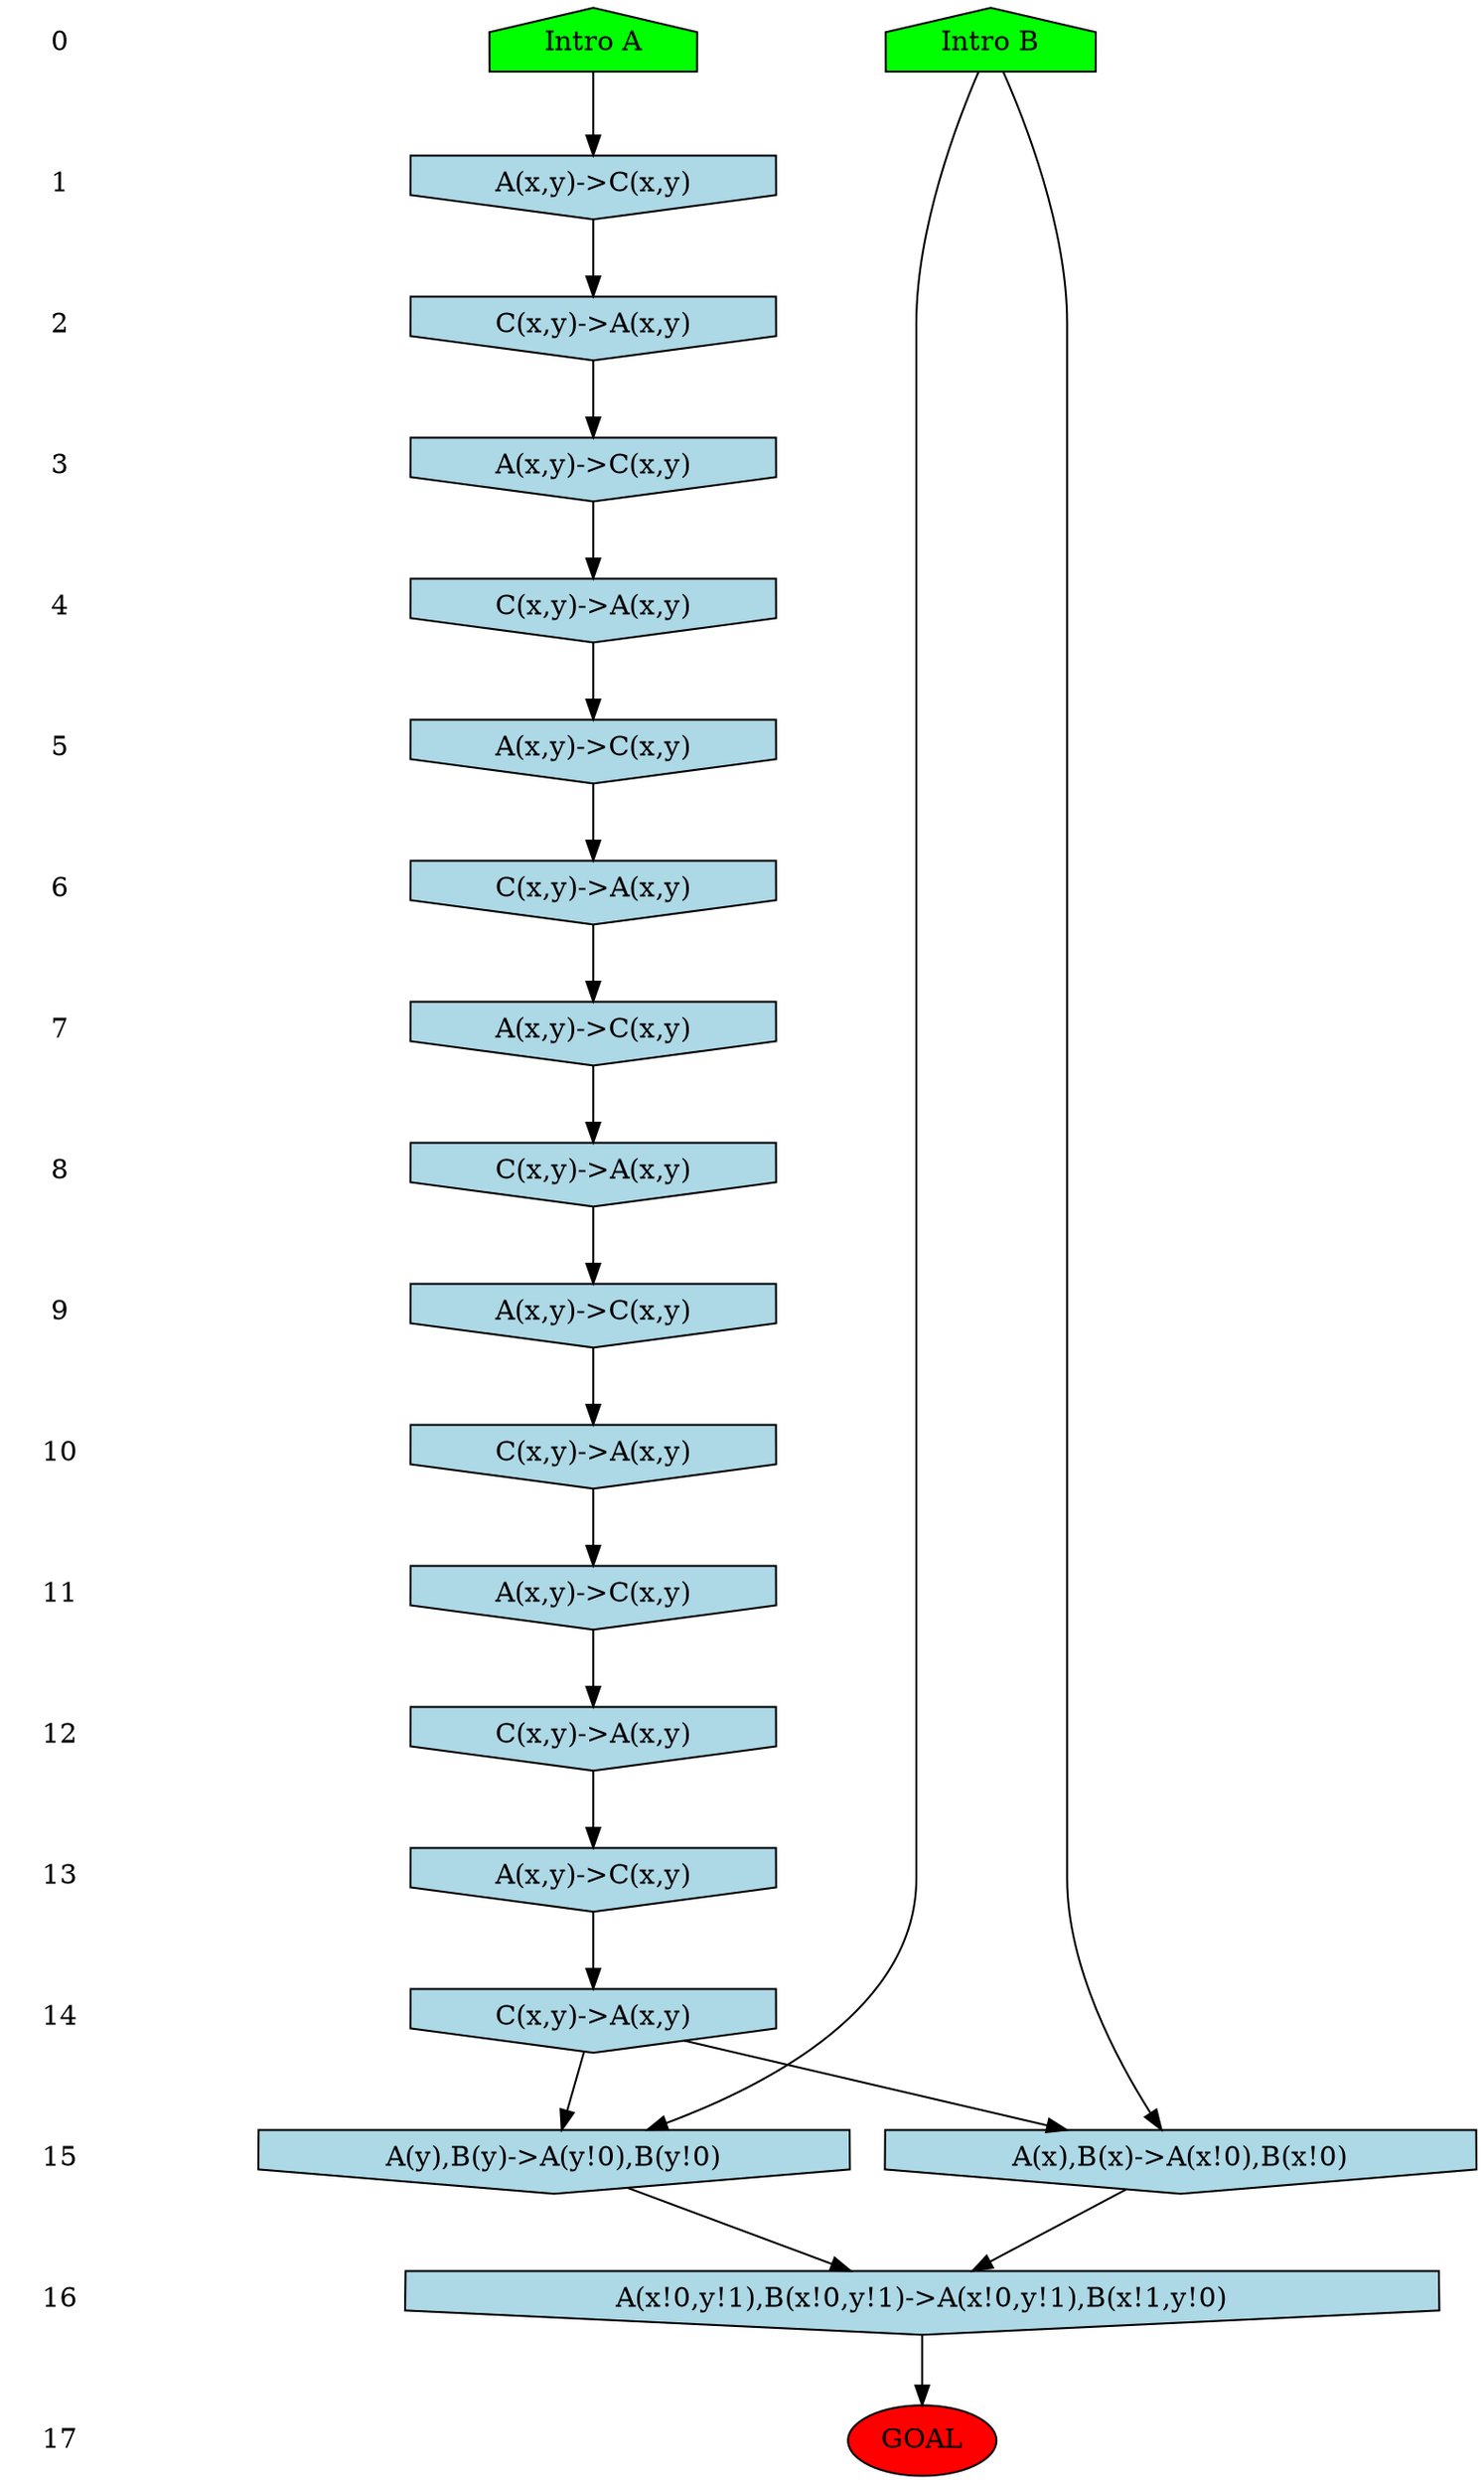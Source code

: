 /* Compression of 2 causal flows obtained in average at 6.505616E+01 t.u */
/* Compressed causal flows were: [15;16] */
digraph G{
 ranksep=.5 ; 
{ rank = same ; "0" [shape=plaintext] ; node_1 [label ="Intro A", shape=house, style=filled, fillcolor=green] ;
node_2 [label ="Intro B", shape=house, style=filled, fillcolor=green] ;
}
{ rank = same ; "1" [shape=plaintext] ; node_3 [label="A(x,y)->C(x,y)", shape=invhouse, style=filled, fillcolor = lightblue] ;
}
{ rank = same ; "2" [shape=plaintext] ; node_4 [label="C(x,y)->A(x,y)", shape=invhouse, style=filled, fillcolor = lightblue] ;
}
{ rank = same ; "3" [shape=plaintext] ; node_5 [label="A(x,y)->C(x,y)", shape=invhouse, style=filled, fillcolor = lightblue] ;
}
{ rank = same ; "4" [shape=plaintext] ; node_6 [label="C(x,y)->A(x,y)", shape=invhouse, style=filled, fillcolor = lightblue] ;
}
{ rank = same ; "5" [shape=plaintext] ; node_7 [label="A(x,y)->C(x,y)", shape=invhouse, style=filled, fillcolor = lightblue] ;
}
{ rank = same ; "6" [shape=plaintext] ; node_8 [label="C(x,y)->A(x,y)", shape=invhouse, style=filled, fillcolor = lightblue] ;
}
{ rank = same ; "7" [shape=plaintext] ; node_9 [label="A(x,y)->C(x,y)", shape=invhouse, style=filled, fillcolor = lightblue] ;
}
{ rank = same ; "8" [shape=plaintext] ; node_10 [label="C(x,y)->A(x,y)", shape=invhouse, style=filled, fillcolor = lightblue] ;
}
{ rank = same ; "9" [shape=plaintext] ; node_11 [label="A(x,y)->C(x,y)", shape=invhouse, style=filled, fillcolor = lightblue] ;
}
{ rank = same ; "10" [shape=plaintext] ; node_12 [label="C(x,y)->A(x,y)", shape=invhouse, style=filled, fillcolor = lightblue] ;
}
{ rank = same ; "11" [shape=plaintext] ; node_13 [label="A(x,y)->C(x,y)", shape=invhouse, style=filled, fillcolor = lightblue] ;
}
{ rank = same ; "12" [shape=plaintext] ; node_14 [label="C(x,y)->A(x,y)", shape=invhouse, style=filled, fillcolor = lightblue] ;
}
{ rank = same ; "13" [shape=plaintext] ; node_15 [label="A(x,y)->C(x,y)", shape=invhouse, style=filled, fillcolor = lightblue] ;
}
{ rank = same ; "14" [shape=plaintext] ; node_16 [label="C(x,y)->A(x,y)", shape=invhouse, style=filled, fillcolor = lightblue] ;
}
{ rank = same ; "15" [shape=plaintext] ; node_17 [label="A(y),B(y)->A(y!0),B(y!0)", shape=invhouse, style=filled, fillcolor = lightblue] ;
node_18 [label="A(x),B(x)->A(x!0),B(x!0)", shape=invhouse, style=filled, fillcolor = lightblue] ;
}
{ rank = same ; "16" [shape=plaintext] ; node_19 [label="A(x!0,y!1),B(x!0,y!1)->A(x!0,y!1),B(x!1,y!0)", shape=invhouse, style=filled, fillcolor = lightblue] ;
}
{ rank = same ; "17" [shape=plaintext] ; node_20 [label ="GOAL", style=filled, fillcolor=red] ;
}
"0" -> "1" [style="invis"]; 
"1" -> "2" [style="invis"]; 
"2" -> "3" [style="invis"]; 
"3" -> "4" [style="invis"]; 
"4" -> "5" [style="invis"]; 
"5" -> "6" [style="invis"]; 
"6" -> "7" [style="invis"]; 
"7" -> "8" [style="invis"]; 
"8" -> "9" [style="invis"]; 
"9" -> "10" [style="invis"]; 
"10" -> "11" [style="invis"]; 
"11" -> "12" [style="invis"]; 
"12" -> "13" [style="invis"]; 
"13" -> "14" [style="invis"]; 
"14" -> "15" [style="invis"]; 
"15" -> "16" [style="invis"]; 
"16" -> "17" [style="invis"]; 
node_1 -> node_3
node_3 -> node_4
node_4 -> node_5
node_5 -> node_6
node_6 -> node_7
node_7 -> node_8
node_8 -> node_9
node_9 -> node_10
node_10 -> node_11
node_11 -> node_12
node_12 -> node_13
node_13 -> node_14
node_14 -> node_15
node_15 -> node_16
node_2 -> node_17
node_16 -> node_17
node_2 -> node_18
node_16 -> node_18
node_17 -> node_19
node_18 -> node_19
node_19 -> node_20
}
/*
 Dot generation time: 0.000186
*/